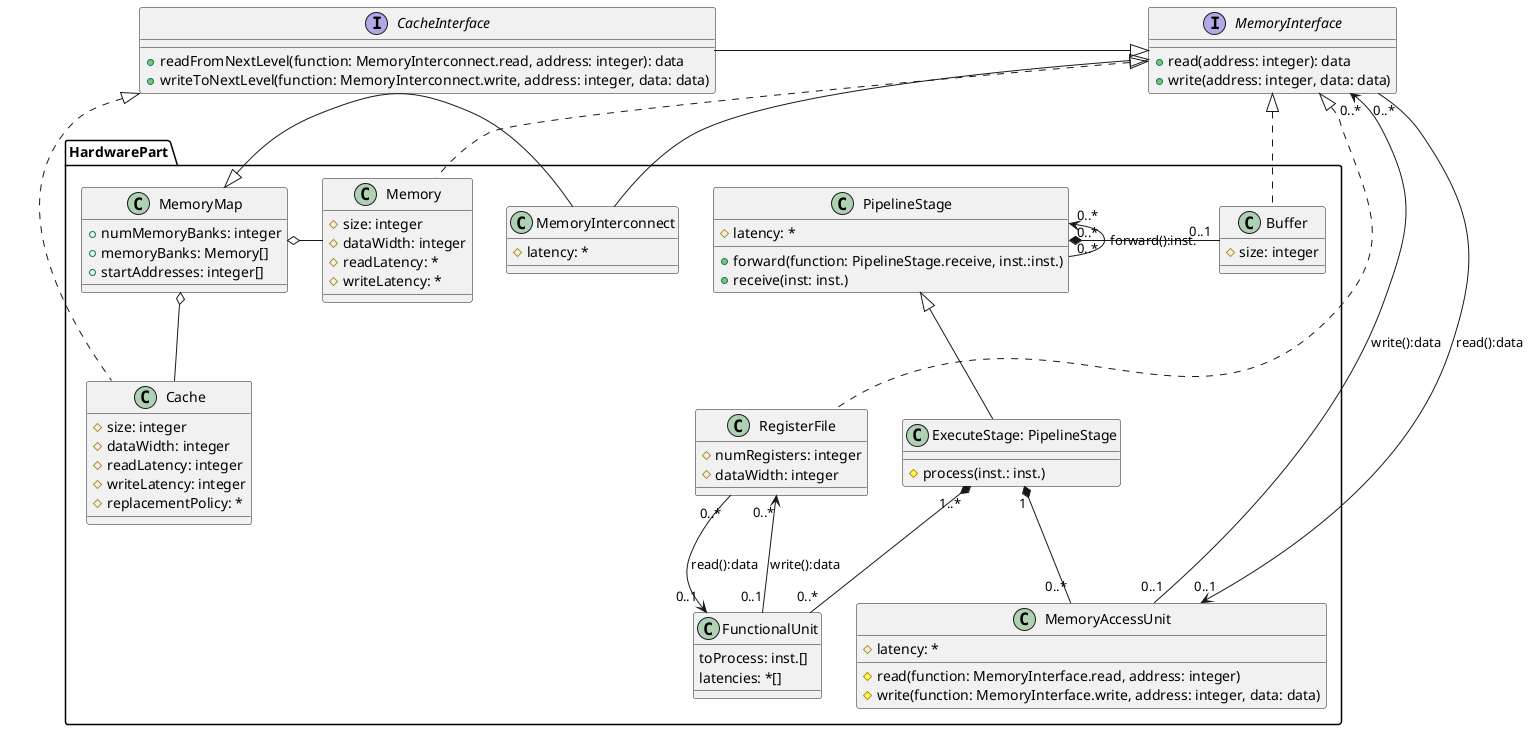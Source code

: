 @startuml

interface "MemoryInterface" as MemoryInterface {
    +read(address: integer): data
    +write(address: integer, data: data)
}

interface CacheInterface {
    +readFromNextLevel(function: MemoryInterconnect.read, address: integer): data
    +writeToNextLevel(function: MemoryInterconnect.write, address: integer, data: data)
}

MemoryInterface <|-left- CacheInterface

package "HardwarePart" {

    class "Memory" as Memory {
        #size: integer
        #dataWidth: integer
        #readLatency: *
        #writeLatency: *
    }

    MemoryInterface <|.. Memory

    class "MemoryMap" as MemoryMap {
        +numMemoryBanks: integer
        +memoryBanks: Memory[]
        +startAddresses: integer[]
    }

    MemoryMap o- Memory

    class "MemoryInterconnect" as MemoryInterconnect {
        #latency: *
    }

    MemoryInterconnect -right-|> MemoryMap
    MemoryInterface <|-left- MemoryInterconnect

    class "PipelineStage" as PipelineStage {
        #latency: *
        +forward(function: PipelineStage.receive, inst.:inst.)
        +receive(inst: inst.)
    }

    PipelineStage "0..*"<-"0..*" PipelineStage : "forward():inst."


    class "ExecuteStage: PipelineStage" as ExecuteStage {
        #process(inst.: inst.)
    }

    PipelineStage <|-down- ExecuteStage

    class "FunctionalUnit" as FunctionalUnit {
        toProcess: inst.[]
        latencies: *[]
    }

    ExecuteStage "1..*"*-down-"0..*" FunctionalUnit

    class "MemoryAccessUnit" as MemoryAccessUnit {
        #latency: *
        #read(function: MemoryInterface.read, address: integer)
        #write(function: MemoryInterface.write, address: integer, data: data)
    }

    MemoryInterface "0..*"<--"0..1" MemoryAccessUnit : "write():data"
    MemoryInterface "0..*"-->"0..1" MemoryAccessUnit : "read():data"

    ExecuteStage "1"*--"0..*" MemoryAccessUnit

    class "Buffer" as Buffer {
        #size: integer
    }

    MemoryInterface <|.. Buffer
    PipelineStage "0..*"*-"0..1" Buffer

    class "RegisterFile" as RegisterFile {
        #numRegisters: integer
        #dataWidth: integer
    }

    MemoryInterface <|.. RegisterFile

    RegisterFile "0..*"<--"0..1" FunctionalUnit : "write():data"
    RegisterFile "0..*"-->"0..1" FunctionalUnit : "read():data"

    class "Cache" as Cache {
        #size: integer
        #dataWidth: integer
        #readLatency: integer
        #writeLatency: integer
        #replacementPolicy: *
    }

    CacheInterface <|.. Cache
    MemoryMap o-- Cache

}
@enduml
